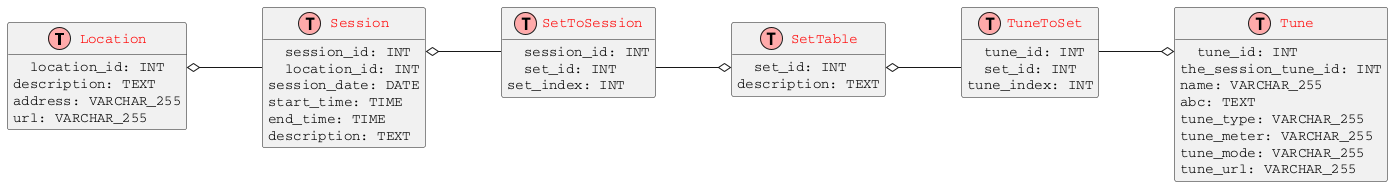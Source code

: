 @startuml
!define table(x) class x << (T,#FFAAAA) >>
!define primary_key(x) <color:red>◆</color> x
!define foreign_key(x) <color:blue>◇</color> x
!function VARCHAR($x) !return "VARCHAR_" + $x

left to right direction
hide methods
hide stereotypes
skinparam classFontColor red
skinparam classAttributeIconSize 0
skinparam defaultFontName Courier

table(Location) {
    primary_key(location_id): INT
    description: TEXT
    address: VARCHAR(255)
    url: VARCHAR(255)
}
table(Session) {
    primary_key(session_id): INT
    foreign_key(location_id): INT
    session_date: DATE
    start_time: TIME
    end_time: TIME
    description: TEXT
}
table(SetToSession) {
    foreign_key(session_id): INT
    foreign_key(set_id): INT
    set_index: INT
}
table(SetTable) {
    primary_key(set_id): INT
    description: TEXT
}
table(TuneToSet) {
    foreign_key(tune_id): INT
    foreign_key(set_id): INT
    tune_index: INT
}
table(Tune) {
    primary_key(tune_id): INT
    the_session_tune_id: INT
    name: VARCHAR(255)
    abc: TEXT
    tune_type: VARCHAR(255)
    tune_meter: VARCHAR(255)
    tune_mode: VARCHAR(255)
    tune_url: VARCHAR(255)
}

Location::location_id o-- Session::location_id
Session::session_id o-- SetToSession::session_id
SetToSession::set_id --o SetTable::set_id
TuneToSet::tune_id --o Tune::tune_id
SetTable::set_id o-- TuneToSet::set_id

@enduml
